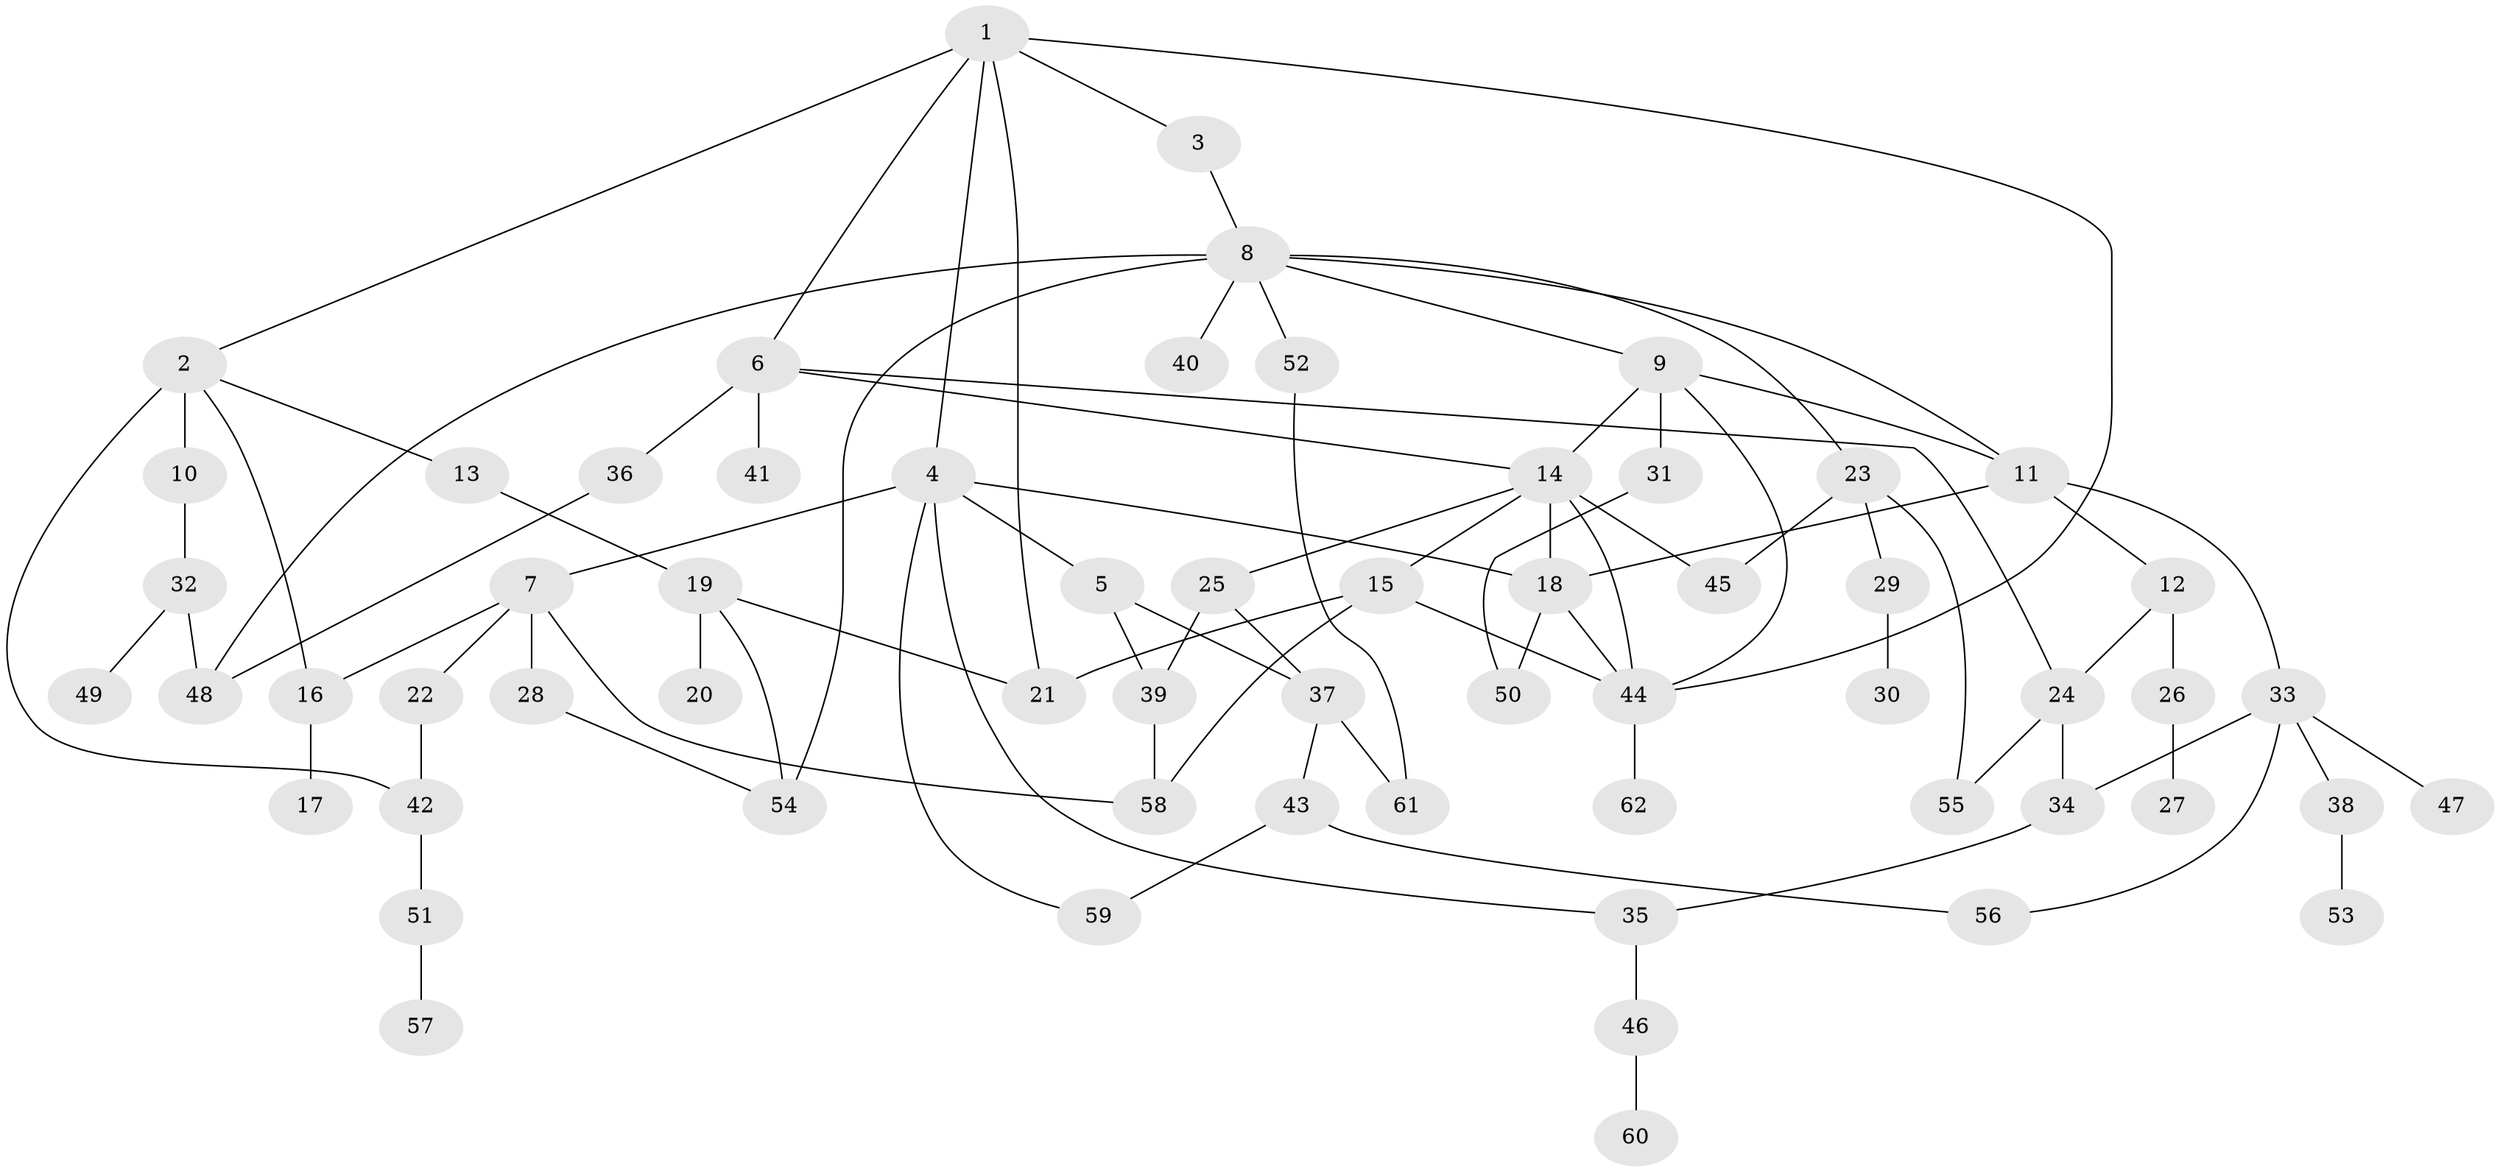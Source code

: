// original degree distribution, {6: 0.049019607843137254, 5: 0.058823529411764705, 2: 0.30392156862745096, 8: 0.00980392156862745, 3: 0.19607843137254902, 4: 0.10784313725490197, 1: 0.27450980392156865}
// Generated by graph-tools (version 1.1) at 2025/49/03/04/25 22:49:11]
// undirected, 62 vertices, 90 edges
graph export_dot {
  node [color=gray90,style=filled];
  1;
  2;
  3;
  4;
  5;
  6;
  7;
  8;
  9;
  10;
  11;
  12;
  13;
  14;
  15;
  16;
  17;
  18;
  19;
  20;
  21;
  22;
  23;
  24;
  25;
  26;
  27;
  28;
  29;
  30;
  31;
  32;
  33;
  34;
  35;
  36;
  37;
  38;
  39;
  40;
  41;
  42;
  43;
  44;
  45;
  46;
  47;
  48;
  49;
  50;
  51;
  52;
  53;
  54;
  55;
  56;
  57;
  58;
  59;
  60;
  61;
  62;
  1 -- 2 [weight=1.0];
  1 -- 3 [weight=1.0];
  1 -- 4 [weight=1.0];
  1 -- 6 [weight=1.0];
  1 -- 21 [weight=1.0];
  1 -- 44 [weight=1.0];
  2 -- 10 [weight=1.0];
  2 -- 13 [weight=1.0];
  2 -- 16 [weight=1.0];
  2 -- 42 [weight=1.0];
  3 -- 8 [weight=1.0];
  4 -- 5 [weight=1.0];
  4 -- 7 [weight=1.0];
  4 -- 18 [weight=1.0];
  4 -- 35 [weight=1.0];
  4 -- 59 [weight=1.0];
  5 -- 37 [weight=1.0];
  5 -- 39 [weight=1.0];
  6 -- 14 [weight=1.0];
  6 -- 24 [weight=1.0];
  6 -- 36 [weight=1.0];
  6 -- 41 [weight=1.0];
  7 -- 16 [weight=1.0];
  7 -- 22 [weight=1.0];
  7 -- 28 [weight=1.0];
  7 -- 58 [weight=1.0];
  8 -- 9 [weight=1.0];
  8 -- 11 [weight=1.0];
  8 -- 23 [weight=1.0];
  8 -- 40 [weight=1.0];
  8 -- 48 [weight=1.0];
  8 -- 52 [weight=1.0];
  8 -- 54 [weight=1.0];
  9 -- 11 [weight=1.0];
  9 -- 14 [weight=1.0];
  9 -- 31 [weight=1.0];
  9 -- 44 [weight=1.0];
  10 -- 32 [weight=1.0];
  11 -- 12 [weight=1.0];
  11 -- 18 [weight=1.0];
  11 -- 33 [weight=1.0];
  12 -- 24 [weight=1.0];
  12 -- 26 [weight=1.0];
  13 -- 19 [weight=1.0];
  14 -- 15 [weight=1.0];
  14 -- 18 [weight=1.0];
  14 -- 25 [weight=1.0];
  14 -- 44 [weight=1.0];
  14 -- 45 [weight=2.0];
  15 -- 21 [weight=1.0];
  15 -- 44 [weight=1.0];
  15 -- 58 [weight=1.0];
  16 -- 17 [weight=1.0];
  18 -- 44 [weight=1.0];
  18 -- 50 [weight=1.0];
  19 -- 20 [weight=2.0];
  19 -- 21 [weight=1.0];
  19 -- 54 [weight=1.0];
  22 -- 42 [weight=1.0];
  23 -- 29 [weight=1.0];
  23 -- 45 [weight=1.0];
  23 -- 55 [weight=1.0];
  24 -- 34 [weight=1.0];
  24 -- 55 [weight=1.0];
  25 -- 37 [weight=1.0];
  25 -- 39 [weight=1.0];
  26 -- 27 [weight=1.0];
  28 -- 54 [weight=1.0];
  29 -- 30 [weight=1.0];
  31 -- 50 [weight=1.0];
  32 -- 48 [weight=1.0];
  32 -- 49 [weight=1.0];
  33 -- 34 [weight=1.0];
  33 -- 38 [weight=1.0];
  33 -- 47 [weight=1.0];
  33 -- 56 [weight=1.0];
  34 -- 35 [weight=1.0];
  35 -- 46 [weight=1.0];
  36 -- 48 [weight=1.0];
  37 -- 43 [weight=1.0];
  37 -- 61 [weight=1.0];
  38 -- 53 [weight=1.0];
  39 -- 58 [weight=1.0];
  42 -- 51 [weight=1.0];
  43 -- 56 [weight=1.0];
  43 -- 59 [weight=1.0];
  44 -- 62 [weight=1.0];
  46 -- 60 [weight=1.0];
  51 -- 57 [weight=1.0];
  52 -- 61 [weight=1.0];
}
